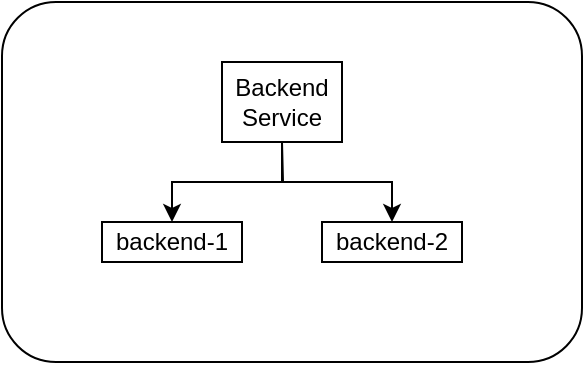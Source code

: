 <mxfile version="13.8.8" type="github">
  <diagram id="Xolxl87eCMREqCCSv1F9" name="Page-1">
    <mxGraphModel dx="782" dy="511" grid="1" gridSize="10" guides="1" tooltips="1" connect="1" arrows="1" fold="1" page="1" pageScale="1" pageWidth="850" pageHeight="1100" math="0" shadow="0">
      <root>
        <mxCell id="0" />
        <mxCell id="1" parent="0" />
        <mxCell id="5EFGheqelh7LaM5aYG0a-1" value="" style="rounded=1;whiteSpace=wrap;html=1;" vertex="1" parent="1">
          <mxGeometry x="100" y="120" width="290" height="180" as="geometry" />
        </mxCell>
        <mxCell id="5EFGheqelh7LaM5aYG0a-5" style="edgeStyle=orthogonalEdgeStyle;rounded=0;orthogonalLoop=1;jettySize=auto;html=1;entryX=0.5;entryY=0;entryDx=0;entryDy=0;" edge="1" parent="1" source="5EFGheqelh7LaM5aYG0a-2" target="5EFGheqelh7LaM5aYG0a-3">
          <mxGeometry relative="1" as="geometry" />
        </mxCell>
        <mxCell id="5EFGheqelh7LaM5aYG0a-2" value="Backend Service" style="text;html=1;fillColor=none;align=center;verticalAlign=middle;whiteSpace=wrap;rounded=0;strokeColor=#000000;" vertex="1" parent="1">
          <mxGeometry x="210" y="150" width="60" height="40" as="geometry" />
        </mxCell>
        <mxCell id="5EFGheqelh7LaM5aYG0a-3" value="backend-1" style="text;html=1;fillColor=none;align=center;verticalAlign=middle;whiteSpace=wrap;rounded=0;strokeColor=#000000;" vertex="1" parent="1">
          <mxGeometry x="150" y="230" width="70" height="20" as="geometry" />
        </mxCell>
        <mxCell id="5EFGheqelh7LaM5aYG0a-6" style="edgeStyle=orthogonalEdgeStyle;rounded=0;orthogonalLoop=1;jettySize=auto;html=1;exitX=0.5;exitY=0;exitDx=0;exitDy=0;startArrow=classic;startFill=1;endArrow=none;endFill=0;" edge="1" parent="1" source="5EFGheqelh7LaM5aYG0a-4">
          <mxGeometry relative="1" as="geometry">
            <mxPoint x="240" y="190" as="targetPoint" />
          </mxGeometry>
        </mxCell>
        <mxCell id="5EFGheqelh7LaM5aYG0a-4" value="backend-2" style="text;html=1;fillColor=none;align=center;verticalAlign=middle;whiteSpace=wrap;rounded=0;strokeColor=#000000;" vertex="1" parent="1">
          <mxGeometry x="260" y="230" width="70" height="20" as="geometry" />
        </mxCell>
      </root>
    </mxGraphModel>
  </diagram>
</mxfile>
